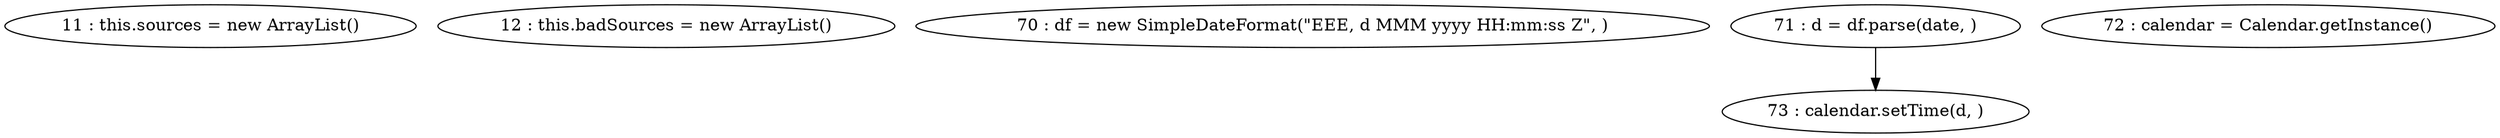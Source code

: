 digraph G {
"11 : this.sources = new ArrayList()"
"12 : this.badSources = new ArrayList()"
"70 : df = new SimpleDateFormat(\"EEE, d MMM yyyy HH:mm:ss Z\", )"
"71 : d = df.parse(date, )"
"71 : d = df.parse(date, )" -> "73 : calendar.setTime(d, )"
"72 : calendar = Calendar.getInstance()"
"73 : calendar.setTime(d, )"
}